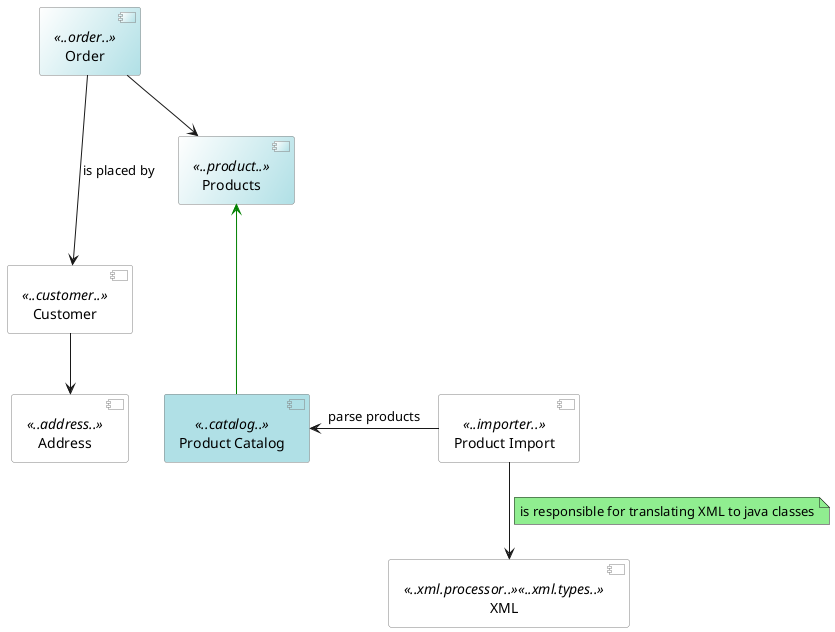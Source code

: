@startuml

skinparam componentStyle uml2
skinparam component {
  BorderColor #grey
  BackgroundColor #white
}

[Address] <<..address..>>
[Customer] <<..customer..>>
[Order] <<..order..>> #white/PowderBlue
[Products] <<..product..>> #white/PowderBlue
[Product Catalog] <<..catalog..>> as catalog #PowderBlue
[Product Import] <<..importer..>> as import

' Could be some random comment
[XML] <<..xml.processor..>> <<..xml.types..>> as xml

[Order] ---> [Customer] : is placed by
[Order] --> [Products]

[Customer] --> [Address]

[Products] <--[#green]- catalog
import -left-> catalog : parse products
import --> xml
note top on link #lightgreen: is responsible for translating XML to java classes

@enduml